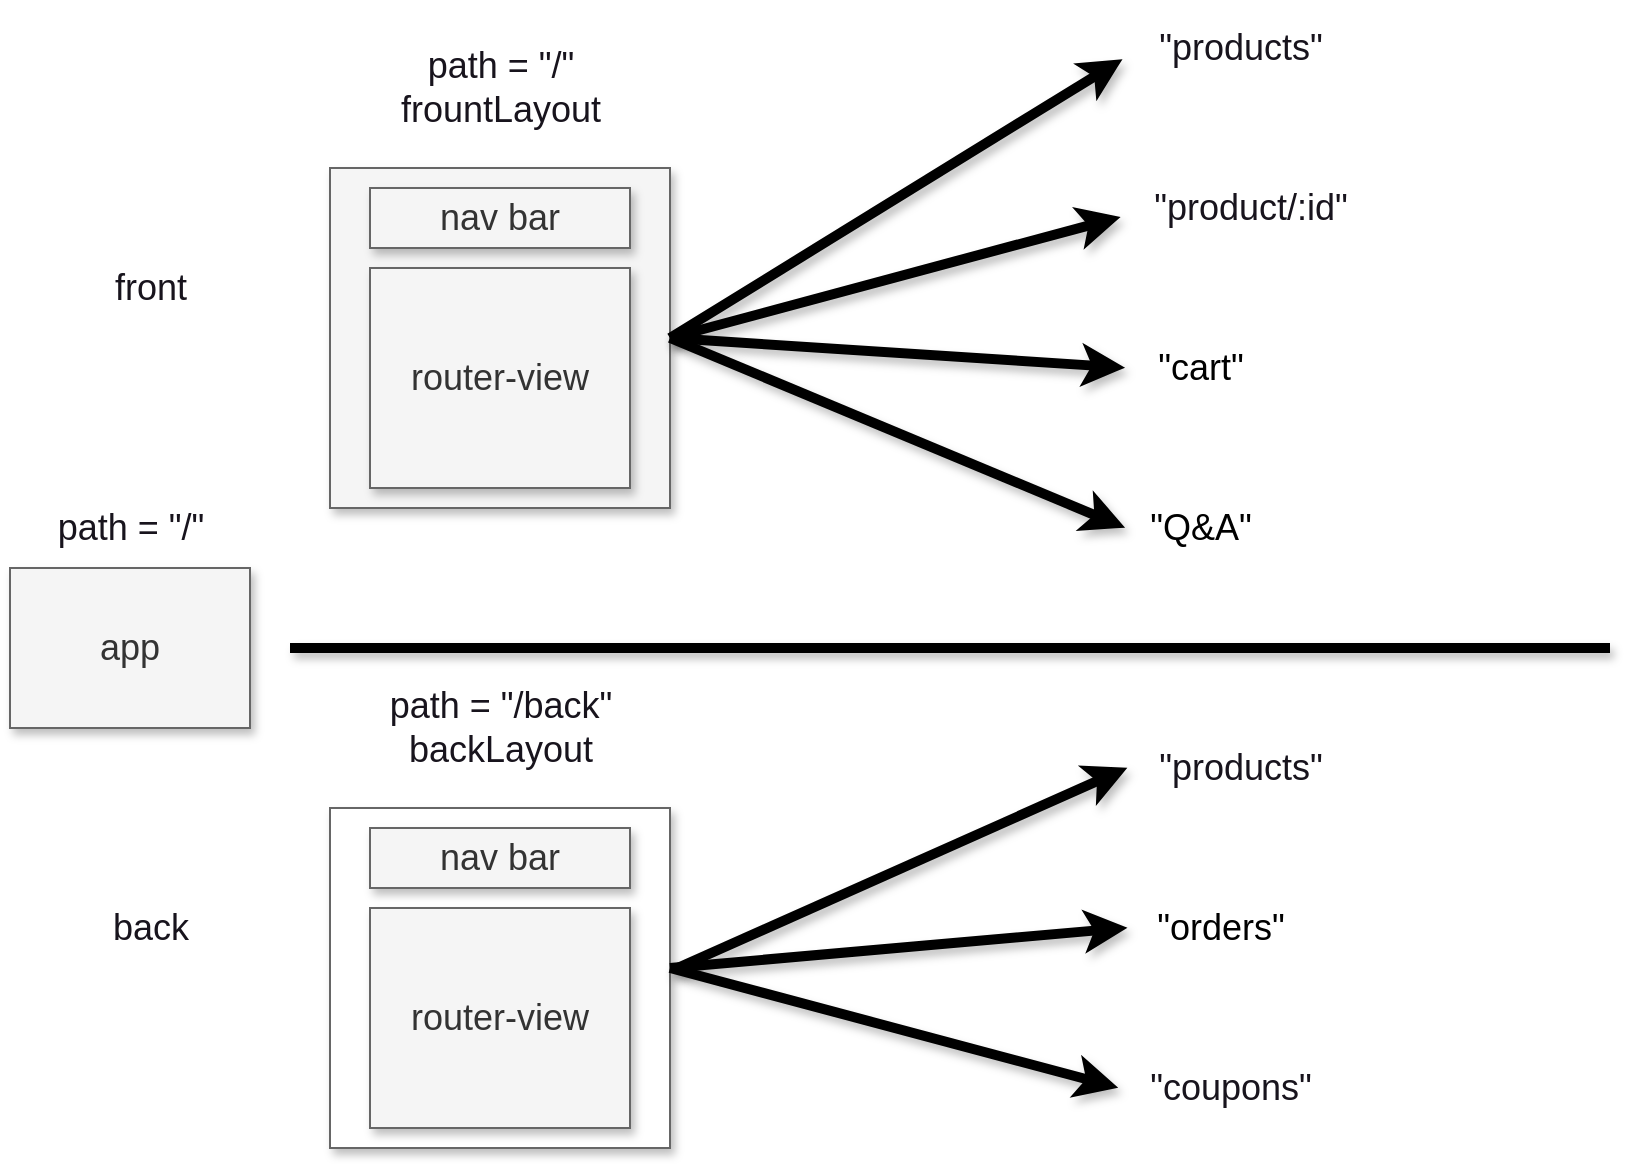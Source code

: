 <mxfile>
    <diagram id="HyXh50aNnoCoys_JZRTJ" name="第1頁">
        <mxGraphModel dx="764" dy="568" grid="1" gridSize="10" guides="1" tooltips="1" connect="1" arrows="1" fold="1" page="1" pageScale="1" pageWidth="1169" pageHeight="827" background="#ffffff" math="0" shadow="0">
            <root>
                <mxCell id="0"/>
                <mxCell id="1" parent="0"/>
                <mxCell id="2" value="&lt;font style=&quot;font-size: 18px;&quot;&gt;app&lt;/font&gt;" style="rounded=0;whiteSpace=wrap;html=1;shadow=1;strokeColor=#666666;fontColor=#333333;fillColor=#f5f5f5;" parent="1" vertex="1">
                    <mxGeometry y="280" width="120" height="80" as="geometry"/>
                </mxCell>
                <mxCell id="3" value="" style="endArrow=none;html=1;fontSize=18;strokeWidth=5;shadow=1;strokeColor=#000000;fontColor=#18141d;" parent="1" edge="1">
                    <mxGeometry width="50" height="50" relative="1" as="geometry">
                        <mxPoint x="800" y="320" as="sourcePoint"/>
                        <mxPoint x="140" y="320" as="targetPoint"/>
                    </mxGeometry>
                </mxCell>
                <mxCell id="5" value="front" style="text;html=1;align=center;verticalAlign=middle;resizable=0;points=[];autosize=1;fontSize=18;shadow=1;strokeColor=none;fontColor=#18141d;" parent="1" vertex="1">
                    <mxGeometry x="40" y="120" width="60" height="40" as="geometry"/>
                </mxCell>
                <mxCell id="6" value="back" style="text;html=1;align=center;verticalAlign=middle;resizable=0;points=[];autosize=1;fontSize=18;shadow=1;strokeColor=none;fontColor=#18141d;" parent="1" vertex="1">
                    <mxGeometry x="40" y="440" width="60" height="40" as="geometry"/>
                </mxCell>
                <mxCell id="7" value="" style="whiteSpace=wrap;html=1;aspect=fixed;fontSize=18;shadow=1;strokeColor=#666666;fontColor=#333333;fillColor=#f5f5f5;" parent="1" vertex="1">
                    <mxGeometry x="160" y="80" width="170" height="170" as="geometry"/>
                </mxCell>
                <mxCell id="13" value="nav bar" style="rounded=0;whiteSpace=wrap;html=1;fontSize=18;shadow=1;strokeColor=#666666;fontColor=#333333;fillColor=#f5f5f5;" parent="1" vertex="1">
                    <mxGeometry x="180" y="90" width="130" height="30" as="geometry"/>
                </mxCell>
                <mxCell id="14" value="router-view" style="rounded=0;whiteSpace=wrap;html=1;fontSize=18;shadow=1;strokeColor=#666666;fontColor=#333333;fillColor=#f5f5f5;" parent="1" vertex="1">
                    <mxGeometry x="180" y="130" width="130" height="110" as="geometry"/>
                </mxCell>
                <mxCell id="15" value="path = &quot;/&quot;&lt;br&gt;frountLayout" style="text;html=1;align=center;verticalAlign=middle;resizable=0;points=[];autosize=1;fontSize=18;shadow=1;strokeColor=none;fontColor=#18141d;" parent="1" vertex="1">
                    <mxGeometry x="185" y="10" width="120" height="60" as="geometry"/>
                </mxCell>
                <mxCell id="16" value="" style="whiteSpace=wrap;html=1;aspect=fixed;fontSize=18;shadow=1;strokeColor=#666666;fontColor=#18141d;fillColor=#ffffff;" parent="1" vertex="1">
                    <mxGeometry x="160" y="400" width="170" height="170" as="geometry"/>
                </mxCell>
                <mxCell id="17" value="nav bar" style="rounded=0;whiteSpace=wrap;html=1;fontSize=18;shadow=1;strokeColor=#666666;fontColor=#333333;fillStyle=auto;fillColor=#f5f5f5;" parent="1" vertex="1">
                    <mxGeometry x="180" y="410" width="130" height="30" as="geometry"/>
                </mxCell>
                <mxCell id="18" value="router-view" style="rounded=0;whiteSpace=wrap;html=1;fontSize=18;shadow=1;strokeColor=#666666;fontColor=#333333;fillColor=#f5f5f5;" parent="1" vertex="1">
                    <mxGeometry x="180" y="450" width="130" height="110" as="geometry"/>
                </mxCell>
                <mxCell id="19" value="path = &quot;/back&quot;&lt;br&gt;backLayout" style="text;html=1;align=center;verticalAlign=middle;resizable=0;points=[];autosize=1;fontSize=18;shadow=1;strokeColor=none;fontColor=#18141d;" parent="1" vertex="1">
                    <mxGeometry x="180" y="330" width="130" height="60" as="geometry"/>
                </mxCell>
                <mxCell id="20" value="path = &quot;/&quot;" style="text;html=1;align=center;verticalAlign=middle;resizable=0;points=[];autosize=1;fontSize=18;shadow=1;strokeColor=none;fontColor=#18141d;" parent="1" vertex="1">
                    <mxGeometry x="10" y="240" width="100" height="40" as="geometry"/>
                </mxCell>
                <mxCell id="22" value="" style="endArrow=classic;html=1;fontSize=18;entryX=-0.034;entryY=0.639;entryDx=0;entryDy=0;entryPerimeter=0;strokeWidth=5;exitX=1;exitY=0.5;exitDx=0;exitDy=0;shadow=1;fontColor=#18141d;strokeColor=#000000;" parent="1" source="7" target="23" edge="1">
                    <mxGeometry width="50" height="50" relative="1" as="geometry">
                        <mxPoint x="330" y="200" as="sourcePoint"/>
                        <mxPoint x="430" y="50" as="targetPoint"/>
                    </mxGeometry>
                </mxCell>
                <mxCell id="23" value="&quot;products&quot;" style="text;html=1;align=center;verticalAlign=middle;resizable=0;points=[];autosize=1;fontSize=18;shadow=1;strokeColor=none;fontColor=#18141d;" parent="1" vertex="1">
                    <mxGeometry x="560" width="110" height="40" as="geometry"/>
                </mxCell>
                <mxCell id="24" value="&quot;product/:id&quot;" style="text;html=1;align=center;verticalAlign=middle;resizable=0;points=[];autosize=1;fontSize=18;shadow=1;strokeColor=none;fontColor=#18141d;" parent="1" vertex="1">
                    <mxGeometry x="560" y="80" width="120" height="40" as="geometry"/>
                </mxCell>
                <mxCell id="25" value="&quot;cart&quot;" style="text;html=1;align=center;verticalAlign=middle;resizable=0;points=[];autosize=1;fontSize=18;shadow=1;strokeWidth=5;strokeColor=none;fontColor=#000000;" parent="1" vertex="1">
                    <mxGeometry x="560" y="160" width="70" height="40" as="geometry"/>
                </mxCell>
                <mxCell id="26" value="&quot;Q&amp;amp;A&quot;" style="text;html=1;align=center;verticalAlign=middle;resizable=0;points=[];autosize=1;fontSize=18;shadow=1;strokeWidth=5;strokeColor=none;fontColor=#000000;" parent="1" vertex="1">
                    <mxGeometry x="560" y="240" width="70" height="40" as="geometry"/>
                </mxCell>
                <mxCell id="27" value="&quot;products&quot;" style="text;html=1;align=center;verticalAlign=middle;resizable=0;points=[];autosize=1;fontSize=18;shadow=1;strokeColor=none;fontColor=#18141d;" parent="1" vertex="1">
                    <mxGeometry x="560" y="360" width="110" height="40" as="geometry"/>
                </mxCell>
                <mxCell id="28" value="&quot;orders&quot;" style="text;html=1;align=center;verticalAlign=middle;resizable=0;points=[];autosize=1;fontSize=18;shadow=1;strokeWidth=5;strokeColor=none;fontColor=#000000;" parent="1" vertex="1">
                    <mxGeometry x="560" y="440" width="90" height="40" as="geometry"/>
                </mxCell>
                <mxCell id="29" value="&quot;coupons&quot;" style="text;html=1;align=center;verticalAlign=middle;resizable=0;points=[];autosize=1;fontSize=18;shadow=1;strokeColor=none;fontColor=#18141d;" parent="1" vertex="1">
                    <mxGeometry x="560" y="520" width="100" height="40" as="geometry"/>
                </mxCell>
                <mxCell id="32" value="" style="endArrow=classic;html=1;fontSize=18;entryX=-0.039;entryY=0.611;entryDx=0;entryDy=0;entryPerimeter=0;strokeWidth=5;exitX=1;exitY=0.5;exitDx=0;exitDy=0;shadow=1;fontColor=#18141d;strokeColor=#000000;" parent="1" source="7" target="24" edge="1">
                    <mxGeometry width="50" height="50" relative="1" as="geometry">
                        <mxPoint x="330" y="200" as="sourcePoint"/>
                        <mxPoint x="526.26" y="35.56" as="targetPoint"/>
                    </mxGeometry>
                </mxCell>
                <mxCell id="33" value="" style="endArrow=classic;html=1;fontSize=18;entryX=-0.035;entryY=0.496;entryDx=0;entryDy=0;entryPerimeter=0;strokeWidth=5;exitX=1;exitY=0.5;exitDx=0;exitDy=0;shadow=1;fontColor=#18141d;strokeColor=#000000;" parent="1" source="7" target="25" edge="1">
                    <mxGeometry width="50" height="50" relative="1" as="geometry">
                        <mxPoint x="330" y="200" as="sourcePoint"/>
                        <mxPoint x="525.32" y="114.44" as="targetPoint"/>
                    </mxGeometry>
                </mxCell>
                <mxCell id="34" value="" style="endArrow=classic;html=1;fontSize=18;entryX=-0.035;entryY=0.496;entryDx=0;entryDy=0;entryPerimeter=0;strokeWidth=5;exitX=1;exitY=0.5;exitDx=0;exitDy=0;shadow=1;fontColor=#18141d;strokeColor=#000000;" parent="1" source="7" target="26" edge="1">
                    <mxGeometry width="50" height="50" relative="1" as="geometry">
                        <mxPoint x="330" y="200" as="sourcePoint"/>
                        <mxPoint x="527.55" y="189.84" as="targetPoint"/>
                    </mxGeometry>
                </mxCell>
                <mxCell id="36" value="" style="endArrow=classic;html=1;fontSize=18;entryX=-0.012;entryY=0.496;entryDx=0;entryDy=0;entryPerimeter=0;strokeWidth=5;exitX=1;exitY=0.5;exitDx=0;exitDy=0;shadow=1;fontColor=#18141d;strokeColor=#000000;" parent="1" target="27" edge="1">
                    <mxGeometry width="50" height="50" relative="1" as="geometry">
                        <mxPoint x="333.74" y="480" as="sourcePoint"/>
                        <mxPoint x="560" y="340.56" as="targetPoint"/>
                    </mxGeometry>
                </mxCell>
                <mxCell id="37" value="" style="endArrow=classic;html=1;fontSize=18;entryX=-0.014;entryY=0.496;entryDx=0;entryDy=0;entryPerimeter=0;strokeWidth=5;shadow=1;fontColor=#18141d;strokeColor=#000000;" parent="1" target="28" edge="1">
                    <mxGeometry width="50" height="50" relative="1" as="geometry">
                        <mxPoint x="330" y="480" as="sourcePoint"/>
                        <mxPoint x="568.68" y="389.84" as="targetPoint"/>
                    </mxGeometry>
                </mxCell>
                <mxCell id="39" value="" style="endArrow=classic;html=1;fontSize=18;entryX=-0.059;entryY=0.496;entryDx=0;entryDy=0;entryPerimeter=0;strokeWidth=5;shadow=1;fontColor=#18141d;strokeColor=#000000;" parent="1" target="29" edge="1">
                    <mxGeometry width="50" height="50" relative="1" as="geometry">
                        <mxPoint x="330" y="480" as="sourcePoint"/>
                        <mxPoint x="568.74" y="510.0" as="targetPoint"/>
                    </mxGeometry>
                </mxCell>
            </root>
        </mxGraphModel>
    </diagram>
</mxfile>
